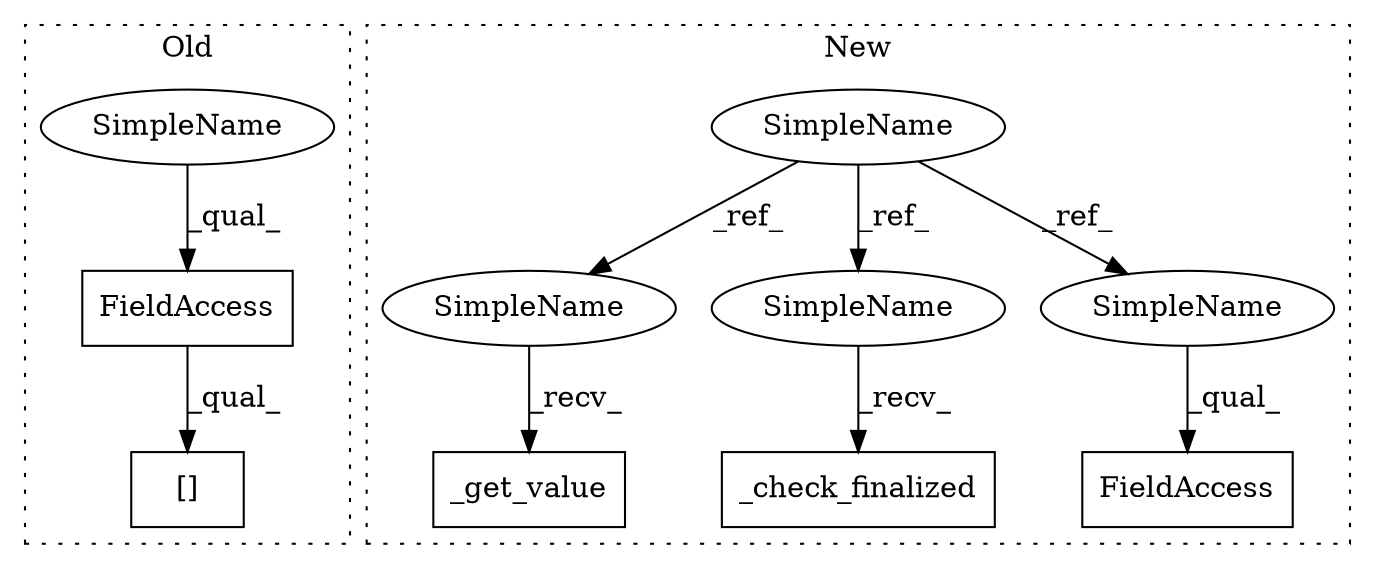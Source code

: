 digraph G {
subgraph cluster0 {
1 [label="[]" a="2" s="6914,6940" l="12,1" shape="box"];
3 [label="FieldAccess" a="22" s="6914" l="11" shape="box"];
10 [label="SimpleName" a="42" s="6914" l="4" shape="ellipse"];
label = "Old";
style="dotted";
}
subgraph cluster1 {
2 [label="_check_finalized" a="32" s="8365" l="18" shape="box"];
4 [label="SimpleName" a="42" s="8305" l="4" shape="ellipse"];
5 [label="_get_value" a="32" s="8518,8543" l="11,1" shape="box"];
6 [label="FieldAccess" a="22" s="8468" l="17" shape="box"];
7 [label="SimpleName" a="42" s="8513" l="4" shape="ellipse"];
8 [label="SimpleName" a="42" s="8360" l="4" shape="ellipse"];
9 [label="SimpleName" a="42" s="8468" l="4" shape="ellipse"];
label = "New";
style="dotted";
}
3 -> 1 [label="_qual_"];
4 -> 7 [label="_ref_"];
4 -> 8 [label="_ref_"];
4 -> 9 [label="_ref_"];
7 -> 5 [label="_recv_"];
8 -> 2 [label="_recv_"];
9 -> 6 [label="_qual_"];
10 -> 3 [label="_qual_"];
}